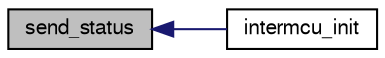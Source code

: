 digraph "send_status"
{
  edge [fontname="FreeSans",fontsize="10",labelfontname="FreeSans",labelfontsize="10"];
  node [fontname="FreeSans",fontsize="10",shape=record];
  rankdir="LR";
  Node1 [label="send_status",height=0.2,width=0.4,color="black", fillcolor="grey75", style="filled", fontcolor="black"];
  Node1 -> Node2 [dir="back",color="midnightblue",fontsize="10",style="solid",fontname="FreeSans"];
  Node2 [label="intermcu_init",height=0.2,width=0.4,color="black", fillcolor="white", style="filled",URL="$intermcu__ap_8c.html#af5ff84589199efa9195c642a64024b40"];
}
